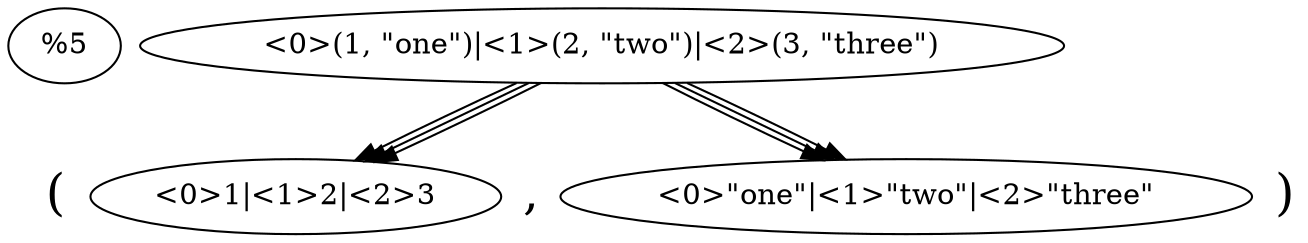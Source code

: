 digraph {
  <%= File.open(File.dirname(__FILE__) + "/defaults.dot.inc", "rb").read %>

  graph [
    nodesep = 0.125
  ]

  pairlist [label = "<0>(1, \"one\")|<1>(2, \"two\")|<2>(3, \"three\")"]

  {
    rank = "same"
    list1 [label = "<0>1|<1>2|<2>3"]
    list2 [label = "<0>\"one\"|<1>\"two\"|<2>\"three\""]
    node [
      color = "transparent"
      fontsize = 24
      width = 0
      margin = 0
    ]
    op [label = "("]
    comma [label = ","]
    cp [label = ")"]
  }

  pairlist:0:s -> list1:0:n
  pairlist:1:s -> list1:1:n
  pairlist:2:s -> list1:2:n
  pairlist:0:s -> list2:0:n
  pairlist:1:s -> list2:1:n
  pairlist:2:s -> list2:2:n

  edge [
    dir = "none"
    penwidth = 0
  ]
  op -> list1 -> comma -> list2 -> cp
}
